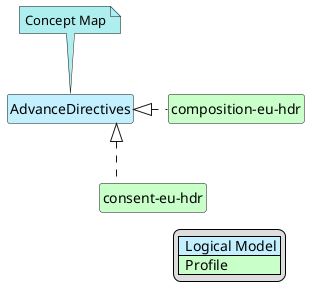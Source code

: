 @startuml
hide circle
hide stereotype
hide members
hide methods
skinparam linetype ortho
skinparam class {
BackgroundColor<<LogicalModel>> #APPLICATION
BackgroundColor<<Profile>> #TECHNOLOGY
}
legend right
| <#APPLICATION>  Logical Model |
| <#TECHNOLOGY>  Profile |
endlegend
class "AdvanceDirectives" <<LogicalModel>> [[StructureDefinition-AdvanceDirectives.html]]
note top #PaleTurquoise [[ConceptMap-advanceDirectives2FHIR-eu-hdr.html]]
Concept Map
endnote
class "composition-eu-hdr" <<Profile>> [[StructureDefinition-composition-eu-hdr.html]]
"AdvanceDirectives" <|. "composition-eu-hdr"
class "consent-eu-hdr" <<Profile>> [[StructureDefinition-consent-eu-hdr.html]]
"AdvanceDirectives" <|. "consent-eu-hdr"
"composition-eu-hdr" -d[hidden]-> "consent-eu-hdr"
@enduml
